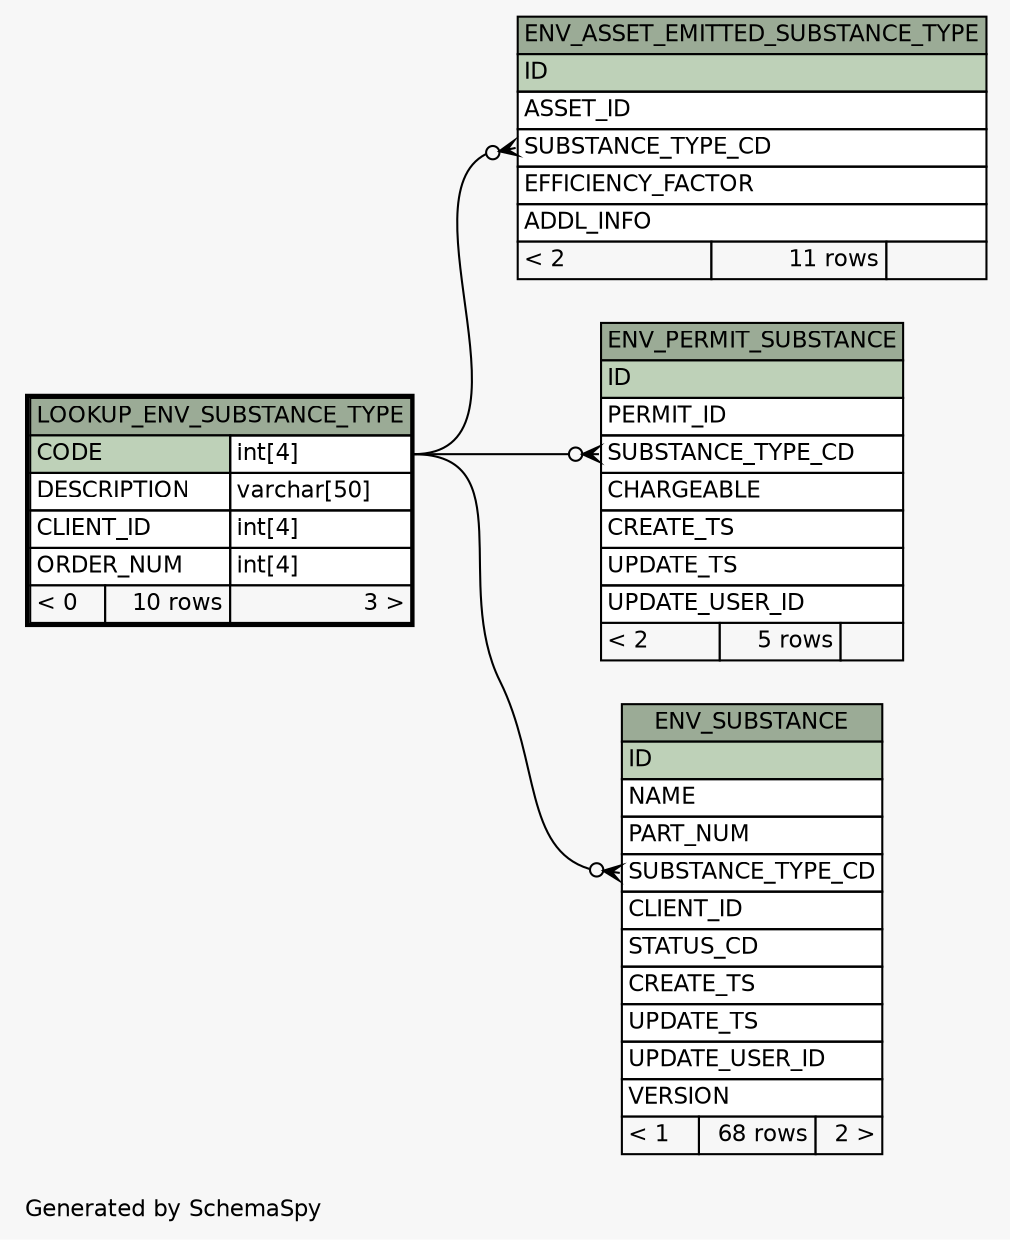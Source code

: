 // dot 2.28.0 on Windows 7 6.1
// SchemaSpy rev 590
digraph "oneDegreeRelationshipsDiagram" {
  graph [
    rankdir="RL"
    bgcolor="#f7f7f7"
    label="\nGenerated by SchemaSpy"
    labeljust="l"
    nodesep="0.18"
    ranksep="0.46"
    fontname="Helvetica"
    fontsize="11"
  ];
  node [
    fontname="Helvetica"
    fontsize="11"
    shape="plaintext"
  ];
  edge [
    arrowsize="0.8"
  ];
  "ENV_ASSET_EMITTED_SUBSTANCE_TYPE":"SUBSTANCE_TYPE_CD":w -> "LOOKUP_ENV_SUBSTANCE_TYPE":"CODE.type":e [arrowhead=none dir=back arrowtail=crowodot];
  "ENV_PERMIT_SUBSTANCE":"SUBSTANCE_TYPE_CD":w -> "LOOKUP_ENV_SUBSTANCE_TYPE":"CODE.type":e [arrowhead=none dir=back arrowtail=crowodot];
  "ENV_SUBSTANCE":"SUBSTANCE_TYPE_CD":w -> "LOOKUP_ENV_SUBSTANCE_TYPE":"CODE.type":e [arrowhead=none dir=back arrowtail=crowodot];
  "ENV_ASSET_EMITTED_SUBSTANCE_TYPE" [
    label=<
    <TABLE BORDER="0" CELLBORDER="1" CELLSPACING="0" BGCOLOR="#ffffff">
      <TR><TD COLSPAN="3" BGCOLOR="#9bab96" ALIGN="CENTER">ENV_ASSET_EMITTED_SUBSTANCE_TYPE</TD></TR>
      <TR><TD PORT="ID" COLSPAN="3" BGCOLOR="#bed1b8" ALIGN="LEFT">ID</TD></TR>
      <TR><TD PORT="ASSET_ID" COLSPAN="3" ALIGN="LEFT">ASSET_ID</TD></TR>
      <TR><TD PORT="SUBSTANCE_TYPE_CD" COLSPAN="3" ALIGN="LEFT">SUBSTANCE_TYPE_CD</TD></TR>
      <TR><TD PORT="EFFICIENCY_FACTOR" COLSPAN="3" ALIGN="LEFT">EFFICIENCY_FACTOR</TD></TR>
      <TR><TD PORT="ADDL_INFO" COLSPAN="3" ALIGN="LEFT">ADDL_INFO</TD></TR>
      <TR><TD ALIGN="LEFT" BGCOLOR="#f7f7f7">&lt; 2</TD><TD ALIGN="RIGHT" BGCOLOR="#f7f7f7">11 rows</TD><TD ALIGN="RIGHT" BGCOLOR="#f7f7f7">  </TD></TR>
    </TABLE>>
    URL="ENV_ASSET_EMITTED_SUBSTANCE_TYPE.html"
    tooltip="ENV_ASSET_EMITTED_SUBSTANCE_TYPE"
  ];
  "ENV_PERMIT_SUBSTANCE" [
    label=<
    <TABLE BORDER="0" CELLBORDER="1" CELLSPACING="0" BGCOLOR="#ffffff">
      <TR><TD COLSPAN="3" BGCOLOR="#9bab96" ALIGN="CENTER">ENV_PERMIT_SUBSTANCE</TD></TR>
      <TR><TD PORT="ID" COLSPAN="3" BGCOLOR="#bed1b8" ALIGN="LEFT">ID</TD></TR>
      <TR><TD PORT="PERMIT_ID" COLSPAN="3" ALIGN="LEFT">PERMIT_ID</TD></TR>
      <TR><TD PORT="SUBSTANCE_TYPE_CD" COLSPAN="3" ALIGN="LEFT">SUBSTANCE_TYPE_CD</TD></TR>
      <TR><TD PORT="CHARGEABLE" COLSPAN="3" ALIGN="LEFT">CHARGEABLE</TD></TR>
      <TR><TD PORT="CREATE_TS" COLSPAN="3" ALIGN="LEFT">CREATE_TS</TD></TR>
      <TR><TD PORT="UPDATE_TS" COLSPAN="3" ALIGN="LEFT">UPDATE_TS</TD></TR>
      <TR><TD PORT="UPDATE_USER_ID" COLSPAN="3" ALIGN="LEFT">UPDATE_USER_ID</TD></TR>
      <TR><TD ALIGN="LEFT" BGCOLOR="#f7f7f7">&lt; 2</TD><TD ALIGN="RIGHT" BGCOLOR="#f7f7f7">5 rows</TD><TD ALIGN="RIGHT" BGCOLOR="#f7f7f7">  </TD></TR>
    </TABLE>>
    URL="ENV_PERMIT_SUBSTANCE.html"
    tooltip="ENV_PERMIT_SUBSTANCE"
  ];
  "ENV_SUBSTANCE" [
    label=<
    <TABLE BORDER="0" CELLBORDER="1" CELLSPACING="0" BGCOLOR="#ffffff">
      <TR><TD COLSPAN="3" BGCOLOR="#9bab96" ALIGN="CENTER">ENV_SUBSTANCE</TD></TR>
      <TR><TD PORT="ID" COLSPAN="3" BGCOLOR="#bed1b8" ALIGN="LEFT">ID</TD></TR>
      <TR><TD PORT="NAME" COLSPAN="3" ALIGN="LEFT">NAME</TD></TR>
      <TR><TD PORT="PART_NUM" COLSPAN="3" ALIGN="LEFT">PART_NUM</TD></TR>
      <TR><TD PORT="SUBSTANCE_TYPE_CD" COLSPAN="3" ALIGN="LEFT">SUBSTANCE_TYPE_CD</TD></TR>
      <TR><TD PORT="CLIENT_ID" COLSPAN="3" ALIGN="LEFT">CLIENT_ID</TD></TR>
      <TR><TD PORT="STATUS_CD" COLSPAN="3" ALIGN="LEFT">STATUS_CD</TD></TR>
      <TR><TD PORT="CREATE_TS" COLSPAN="3" ALIGN="LEFT">CREATE_TS</TD></TR>
      <TR><TD PORT="UPDATE_TS" COLSPAN="3" ALIGN="LEFT">UPDATE_TS</TD></TR>
      <TR><TD PORT="UPDATE_USER_ID" COLSPAN="3" ALIGN="LEFT">UPDATE_USER_ID</TD></TR>
      <TR><TD PORT="VERSION" COLSPAN="3" ALIGN="LEFT">VERSION</TD></TR>
      <TR><TD ALIGN="LEFT" BGCOLOR="#f7f7f7">&lt; 1</TD><TD ALIGN="RIGHT" BGCOLOR="#f7f7f7">68 rows</TD><TD ALIGN="RIGHT" BGCOLOR="#f7f7f7">2 &gt;</TD></TR>
    </TABLE>>
    URL="ENV_SUBSTANCE.html"
    tooltip="ENV_SUBSTANCE"
  ];
  "LOOKUP_ENV_SUBSTANCE_TYPE" [
    label=<
    <TABLE BORDER="2" CELLBORDER="1" CELLSPACING="0" BGCOLOR="#ffffff">
      <TR><TD COLSPAN="3" BGCOLOR="#9bab96" ALIGN="CENTER">LOOKUP_ENV_SUBSTANCE_TYPE</TD></TR>
      <TR><TD PORT="CODE" COLSPAN="2" BGCOLOR="#bed1b8" ALIGN="LEFT">CODE</TD><TD PORT="CODE.type" ALIGN="LEFT">int[4]</TD></TR>
      <TR><TD PORT="DESCRIPTION" COLSPAN="2" ALIGN="LEFT">DESCRIPTION</TD><TD PORT="DESCRIPTION.type" ALIGN="LEFT">varchar[50]</TD></TR>
      <TR><TD PORT="CLIENT_ID" COLSPAN="2" ALIGN="LEFT">CLIENT_ID</TD><TD PORT="CLIENT_ID.type" ALIGN="LEFT">int[4]</TD></TR>
      <TR><TD PORT="ORDER_NUM" COLSPAN="2" ALIGN="LEFT">ORDER_NUM</TD><TD PORT="ORDER_NUM.type" ALIGN="LEFT">int[4]</TD></TR>
      <TR><TD ALIGN="LEFT" BGCOLOR="#f7f7f7">&lt; 0</TD><TD ALIGN="RIGHT" BGCOLOR="#f7f7f7">10 rows</TD><TD ALIGN="RIGHT" BGCOLOR="#f7f7f7">3 &gt;</TD></TR>
    </TABLE>>
    URL="LOOKUP_ENV_SUBSTANCE_TYPE.html"
    tooltip="LOOKUP_ENV_SUBSTANCE_TYPE"
  ];
}
